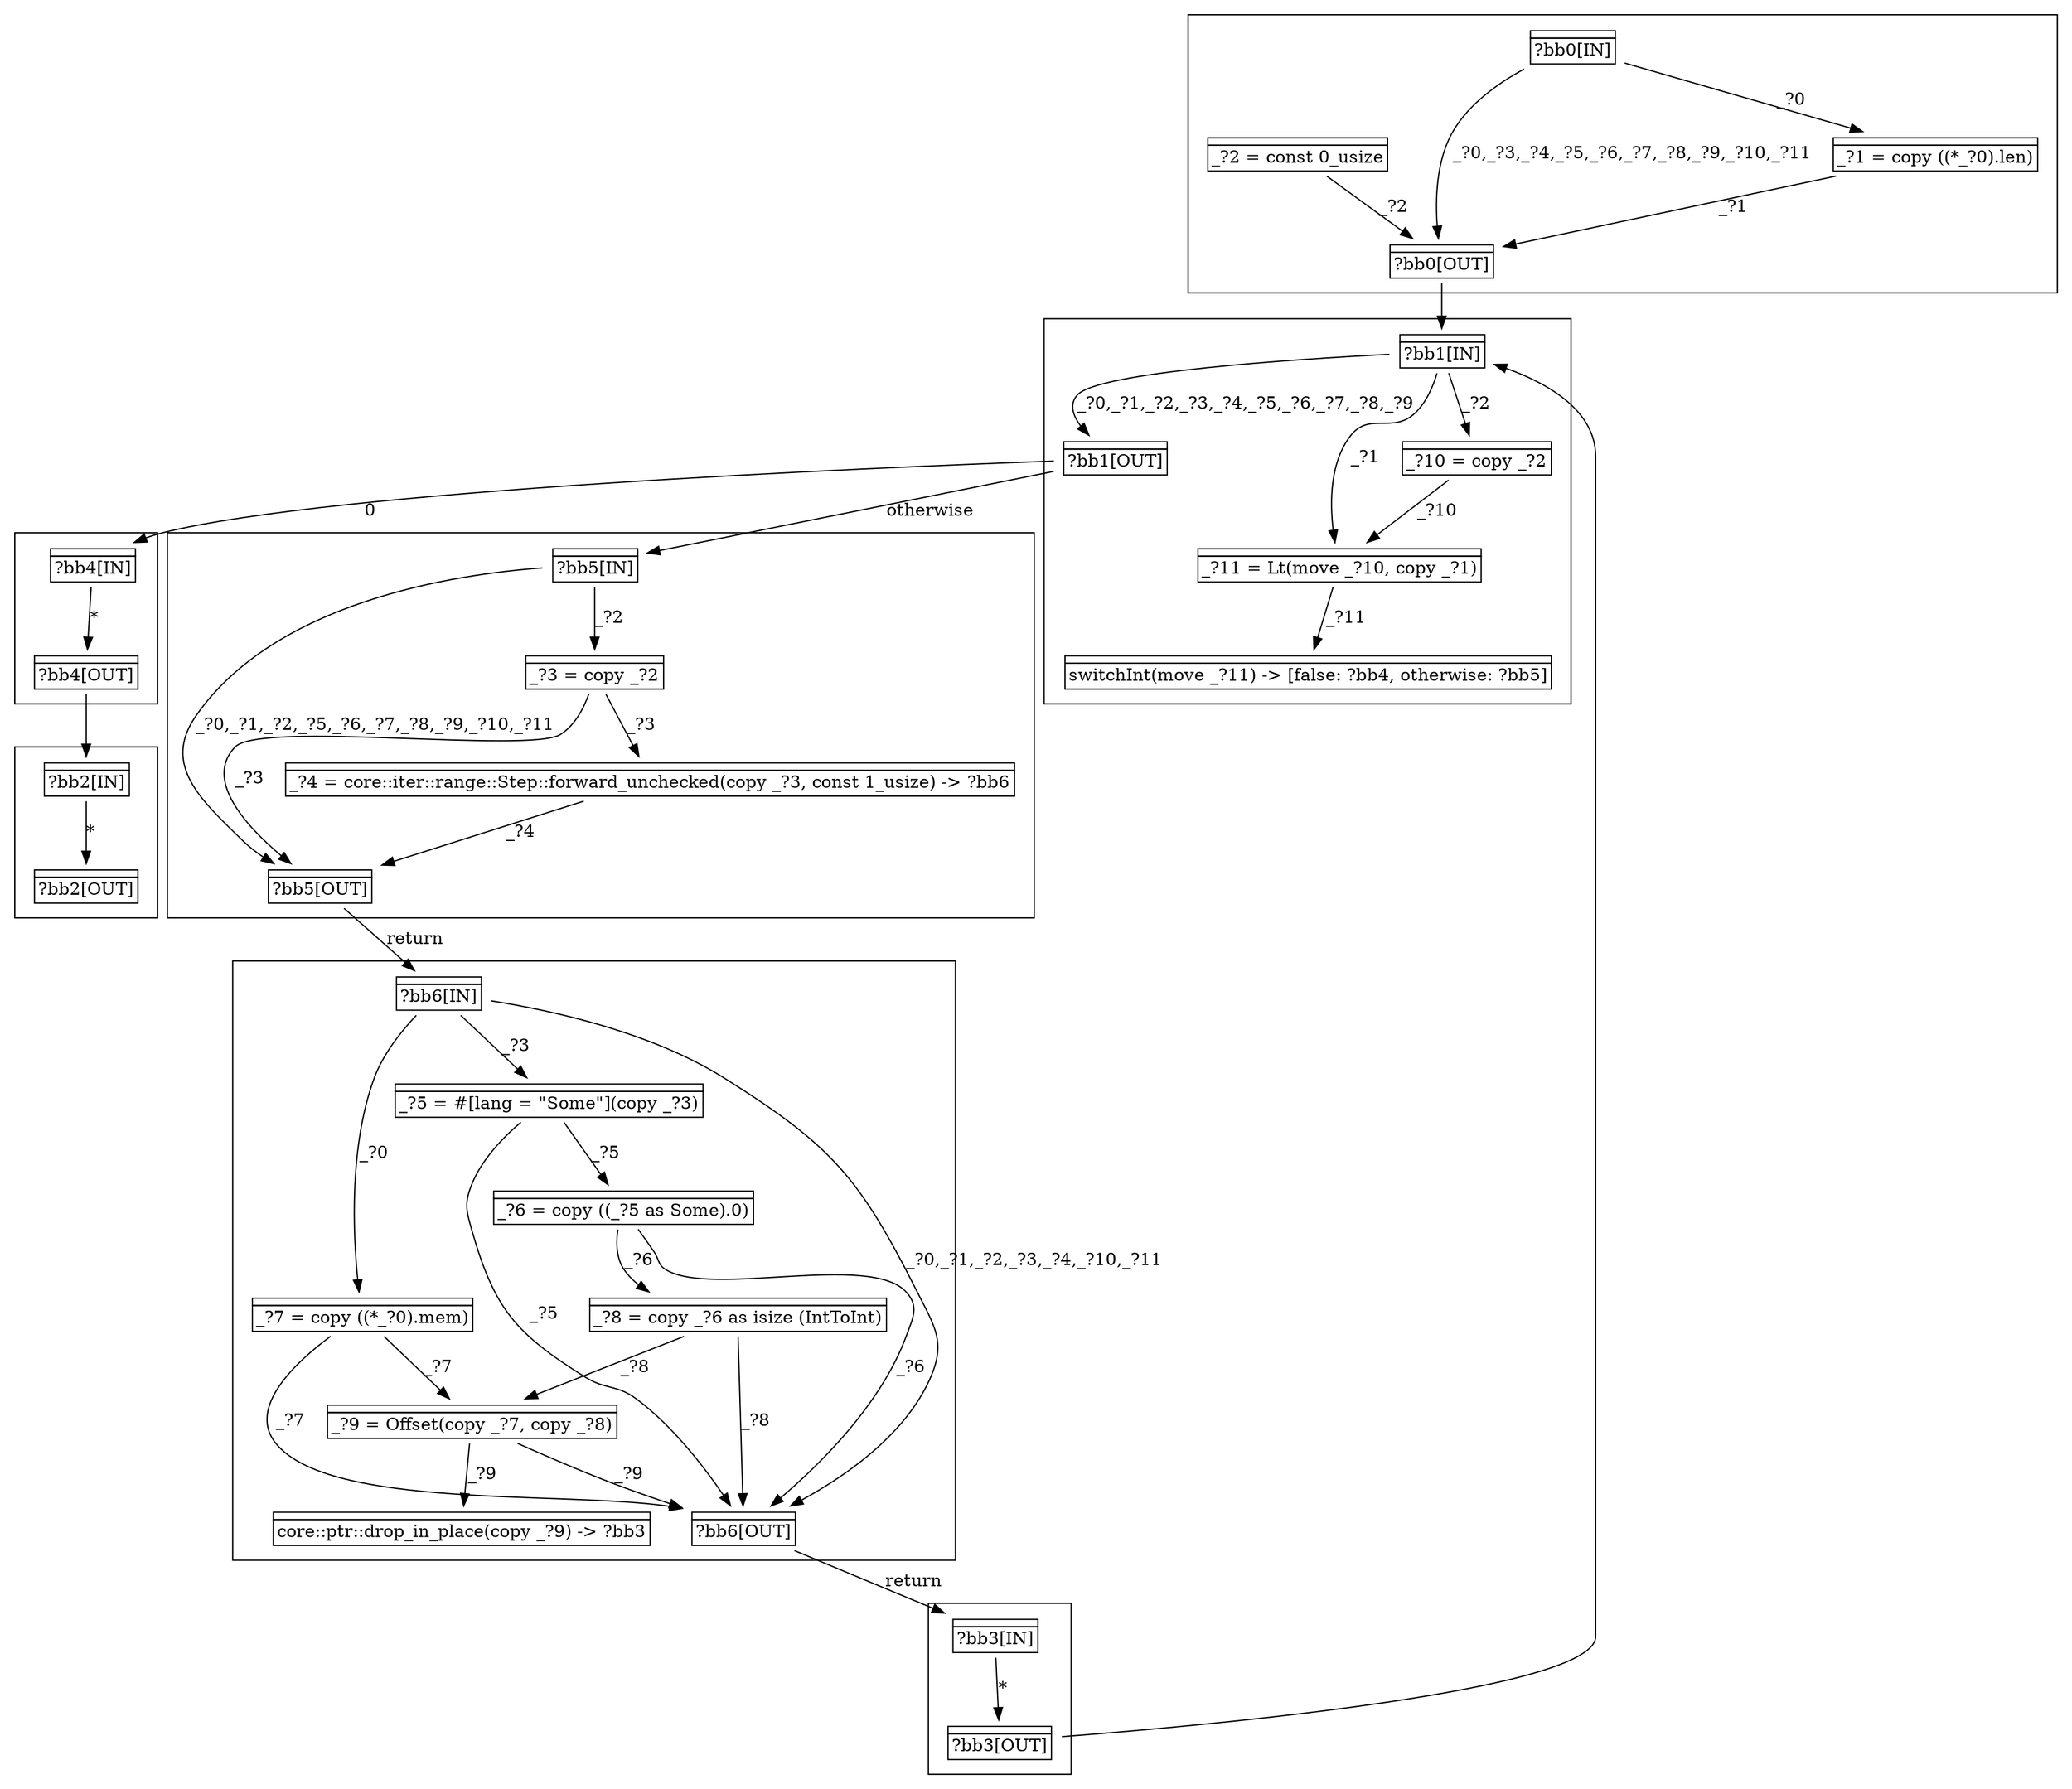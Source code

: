 digraph DataDependencyGraph {
compound = true;
subgraph cluster_bb0 {
    bb0IN [shape="none", label=<<table border="0" cellborder="1" cellspacing="0"><tr><td  align="center" colspan="1"></td></tr><tr><td align="left">?bb0[IN]</td></tr></table>>];
    bb0OUT [shape="none", label=<<table border="0" cellborder="1" cellspacing="0"><tr><td  align="center" colspan="1"></td></tr><tr><td align="left">?bb0[OUT]</td></tr></table>>];
    bb0stmt0 [shape="none", label=<<table border="0" cellborder="1" cellspacing="0"><tr><td  align="center" colspan="1"></td></tr><tr><td align="left">_?1 = copy ((*_?0).len)</td></tr></table>>];
    bb0stmt1 [shape="none", label=<<table border="0" cellborder="1" cellspacing="0"><tr><td  align="center" colspan="1"></td></tr><tr><td align="left">_?2 = const 0_usize</td></tr></table>>];
    bb0IN -> bb0stmt0 [label="_?0"];
    bb0stmt0 -> bb0OUT [label="_?1"];
    bb0stmt1 -> bb0OUT [label="_?2"];
    bb0IN -> bb0OUT [label="_?0,_?3,_?4,_?5,_?6,_?7,_?8,_?9,_?10,_?11"];
}
subgraph cluster_bb1 {
    bb1IN [shape="none", label=<<table border="0" cellborder="1" cellspacing="0"><tr><td  align="center" colspan="1"></td></tr><tr><td align="left">?bb1[IN]</td></tr></table>>];
    bb1OUT [shape="none", label=<<table border="0" cellborder="1" cellspacing="0"><tr><td  align="center" colspan="1"></td></tr><tr><td align="left">?bb1[OUT]</td></tr></table>>];
    bb1stmt0 [shape="none", label=<<table border="0" cellborder="1" cellspacing="0"><tr><td  align="center" colspan="1"></td></tr><tr><td align="left">_?10 = copy _?2</td></tr></table>>];
    bb1stmt1 [shape="none", label=<<table border="0" cellborder="1" cellspacing="0"><tr><td  align="center" colspan="1"></td></tr><tr><td align="left">_?11 = Lt(move _?10, copy _?1)</td></tr></table>>];
    bb1stmt2 [shape="none", label=<<table border="0" cellborder="1" cellspacing="0"><tr><td  align="center" colspan="1"></td></tr><tr><td align="left">switchInt(move _?11) -&gt; [false: ?bb4, otherwise: ?bb5]</td></tr></table>>];
    bb1IN -> bb1stmt0 [label="_?2"];
    bb1IN -> bb1stmt1 [label="_?1"];
    bb1IN -> bb1OUT [label="_?0,_?1,_?2,_?3,_?4,_?5,_?6,_?7,_?8,_?9"];
    bb1stmt0 -> bb1stmt1 [label="_?10"];
    bb1stmt1 -> bb1stmt2 [label="_?11"];
}
subgraph cluster_bb2 {
    bb2IN [shape="none", label=<<table border="0" cellborder="1" cellspacing="0"><tr><td  align="center" colspan="1"></td></tr><tr><td align="left">?bb2[IN]</td></tr></table>>];
    bb2OUT [shape="none", label=<<table border="0" cellborder="1" cellspacing="0"><tr><td  align="center" colspan="1"></td></tr><tr><td align="left">?bb2[OUT]</td></tr></table>>];
    bb2IN -> bb2OUT [label="*"];
}
subgraph cluster_bb3 {
    bb3IN [shape="none", label=<<table border="0" cellborder="1" cellspacing="0"><tr><td  align="center" colspan="1"></td></tr><tr><td align="left">?bb3[IN]</td></tr></table>>];
    bb3OUT [shape="none", label=<<table border="0" cellborder="1" cellspacing="0"><tr><td  align="center" colspan="1"></td></tr><tr><td align="left">?bb3[OUT]</td></tr></table>>];
    bb3IN -> bb3OUT [label="*"];
}
subgraph cluster_bb4 {
    bb4IN [shape="none", label=<<table border="0" cellborder="1" cellspacing="0"><tr><td  align="center" colspan="1"></td></tr><tr><td align="left">?bb4[IN]</td></tr></table>>];
    bb4OUT [shape="none", label=<<table border="0" cellborder="1" cellspacing="0"><tr><td  align="center" colspan="1"></td></tr><tr><td align="left">?bb4[OUT]</td></tr></table>>];
    bb4IN -> bb4OUT [label="*"];
}
subgraph cluster_bb5 {
    bb5IN [shape="none", label=<<table border="0" cellborder="1" cellspacing="0"><tr><td  align="center" colspan="1"></td></tr><tr><td align="left">?bb5[IN]</td></tr></table>>];
    bb5OUT [shape="none", label=<<table border="0" cellborder="1" cellspacing="0"><tr><td  align="center" colspan="1"></td></tr><tr><td align="left">?bb5[OUT]</td></tr></table>>];
    bb5stmt0 [shape="none", label=<<table border="0" cellborder="1" cellspacing="0"><tr><td  align="center" colspan="1"></td></tr><tr><td align="left">_?3 = copy _?2</td></tr></table>>];
    bb5stmt1 [shape="none", label=<<table border="0" cellborder="1" cellspacing="0"><tr><td  align="center" colspan="1"></td></tr><tr><td align="left">_?4 = core::iter::range::Step::forward_unchecked(copy _?3, const 1_usize) -&gt; ?bb6</td></tr></table>>];
    bb5IN -> bb5stmt0 [label="_?2"];
    bb5stmt0 -> bb5OUT [label="_?3"];
    bb5stmt1 -> bb5OUT [label="_?4"];
    bb5IN -> bb5OUT [label="_?0,_?1,_?2,_?5,_?6,_?7,_?8,_?9,_?10,_?11"];
    bb5stmt0 -> bb5stmt1 [label="_?3"];
}
subgraph cluster_bb6 {
    bb6IN [shape="none", label=<<table border="0" cellborder="1" cellspacing="0"><tr><td  align="center" colspan="1"></td></tr><tr><td align="left">?bb6[IN]</td></tr></table>>];
    bb6OUT [shape="none", label=<<table border="0" cellborder="1" cellspacing="0"><tr><td  align="center" colspan="1"></td></tr><tr><td align="left">?bb6[OUT]</td></tr></table>>];
    bb6stmt0 [shape="none", label=<<table border="0" cellborder="1" cellspacing="0"><tr><td  align="center" colspan="1"></td></tr><tr><td align="left">_?5 = #[lang = &quot;Some&quot;](copy _?3)</td></tr></table>>];
    bb6stmt1 [shape="none", label=<<table border="0" cellborder="1" cellspacing="0"><tr><td  align="center" colspan="1"></td></tr><tr><td align="left">_?6 = copy ((_?5 as Some).0)</td></tr></table>>];
    bb6stmt2 [shape="none", label=<<table border="0" cellborder="1" cellspacing="0"><tr><td  align="center" colspan="1"></td></tr><tr><td align="left">_?7 = copy ((*_?0).mem)</td></tr></table>>];
    bb6stmt3 [shape="none", label=<<table border="0" cellborder="1" cellspacing="0"><tr><td  align="center" colspan="1"></td></tr><tr><td align="left">_?8 = copy _?6 as isize (IntToInt)</td></tr></table>>];
    bb6stmt4 [shape="none", label=<<table border="0" cellborder="1" cellspacing="0"><tr><td  align="center" colspan="1"></td></tr><tr><td align="left">_?9 = Offset(copy _?7, copy _?8)</td></tr></table>>];
    bb6stmt5 [shape="none", label=<<table border="0" cellborder="1" cellspacing="0"><tr><td  align="center" colspan="1"></td></tr><tr><td align="left">core::ptr::drop_in_place(copy _?9) -&gt; ?bb3</td></tr></table>>];
    bb6IN -> bb6stmt0 [label="_?3"];
    bb6IN -> bb6stmt2 [label="_?0"];
    bb6stmt0 -> bb6OUT [label="_?5"];
    bb6stmt1 -> bb6OUT [label="_?6"];
    bb6stmt2 -> bb6OUT [label="_?7"];
    bb6stmt3 -> bb6OUT [label="_?8"];
    bb6stmt4 -> bb6OUT [label="_?9"];
    bb6IN -> bb6OUT [label="_?0,_?1,_?2,_?3,_?4,_?10,_?11"];
    bb6stmt0 -> bb6stmt1 [label="_?5"];
    bb6stmt1 -> bb6stmt3 [label="_?6"];
    bb6stmt2 -> bb6stmt4 [label="_?7"];
    bb6stmt3 -> bb6stmt4 [label="_?8"];
    bb6stmt4 -> bb6stmt5 [label="_?9"];
}
    bb0OUT -> bb1IN [label=""];
    bb1OUT -> bb4IN [label="0"];
    bb1OUT -> bb5IN [label="otherwise"];
    bb3OUT -> bb1IN [label=""];
    bb4OUT -> bb2IN [label=""];
    bb5OUT -> bb6IN [label="return"];
    bb6OUT -> bb3IN [label="return"];
}
